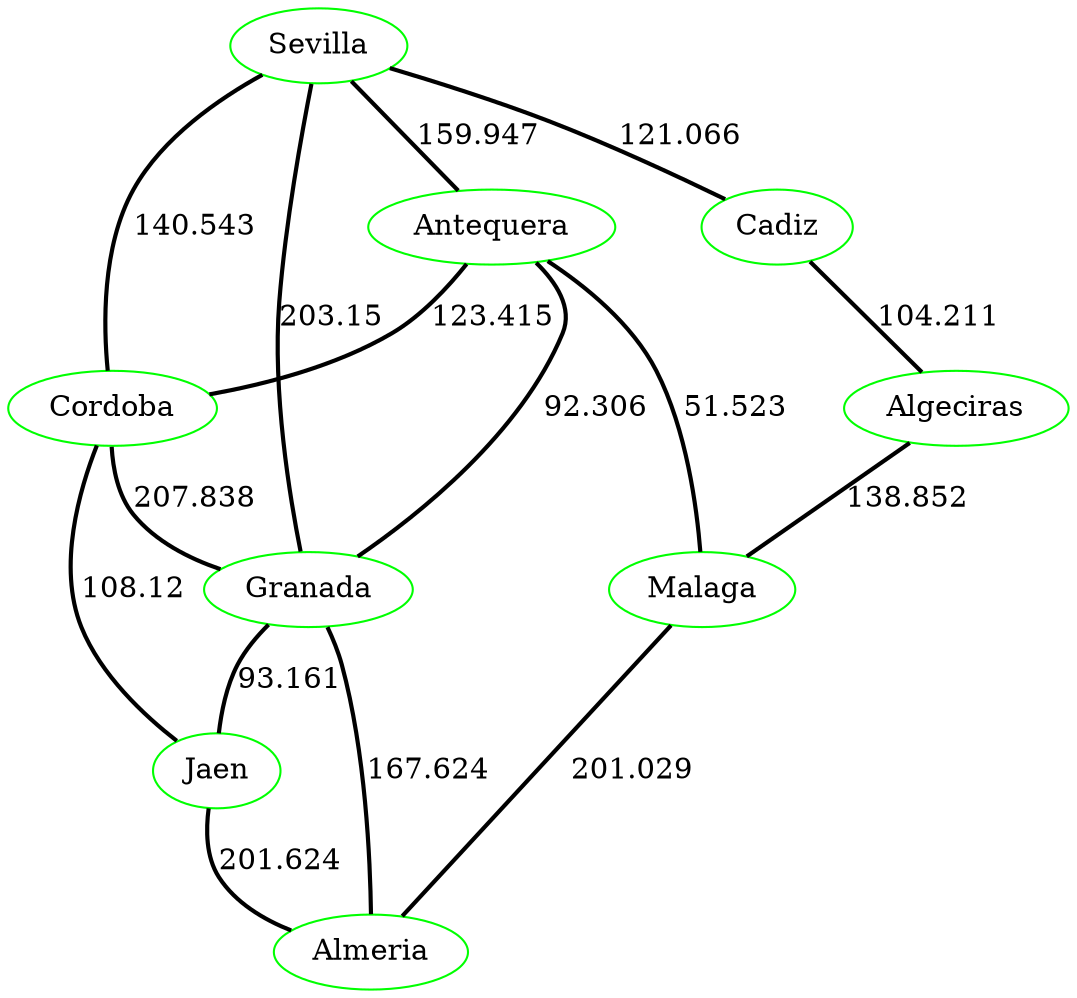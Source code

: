 strict graph G {
  1 [ color="green" label="Sevilla" ];
  2 [ color="green" label="Granada" ];
  3 [ color="green" label="Cadiz" ];
  4 [ color="green" label="Cordoba" ];
  5 [ color="green" label="Malaga" ];
  6 [ color="green" label="Antequera" ];
  7 [ color="green" label="Almeria" ];
  8 [ color="green" label="Jaen" ];
  9 [ color="green" label="Algeciras" ];
  1 -- 4 [ style="bold" label="140.543" ];
  1 -- 3 [ style="bold" label="121.066" ];
  1 -- 6 [ style="bold" label="159.947" ];
  1 -- 2 [ style="bold" label="203.15" ];
  6 -- 2 [ style="bold" label="92.306" ];
  6 -- 5 [ style="bold" label="51.523" ];
  6 -- 4 [ style="bold" label="123.415" ];
  5 -- 7 [ style="bold" label="201.029" ];
  4 -- 8 [ style="bold" label="108.12" ];
  4 -- 2 [ style="bold" label="207.838" ];
  2 -- 7 [ style="bold" label="167.624" ];
  2 -- 8 [ style="bold" label="93.161" ];
  3 -- 9 [ style="bold" label="104.211" ];
  9 -- 5 [ style="bold" label="138.852" ];
  8 -- 7 [ style="bold" label="201.624" ];
}
